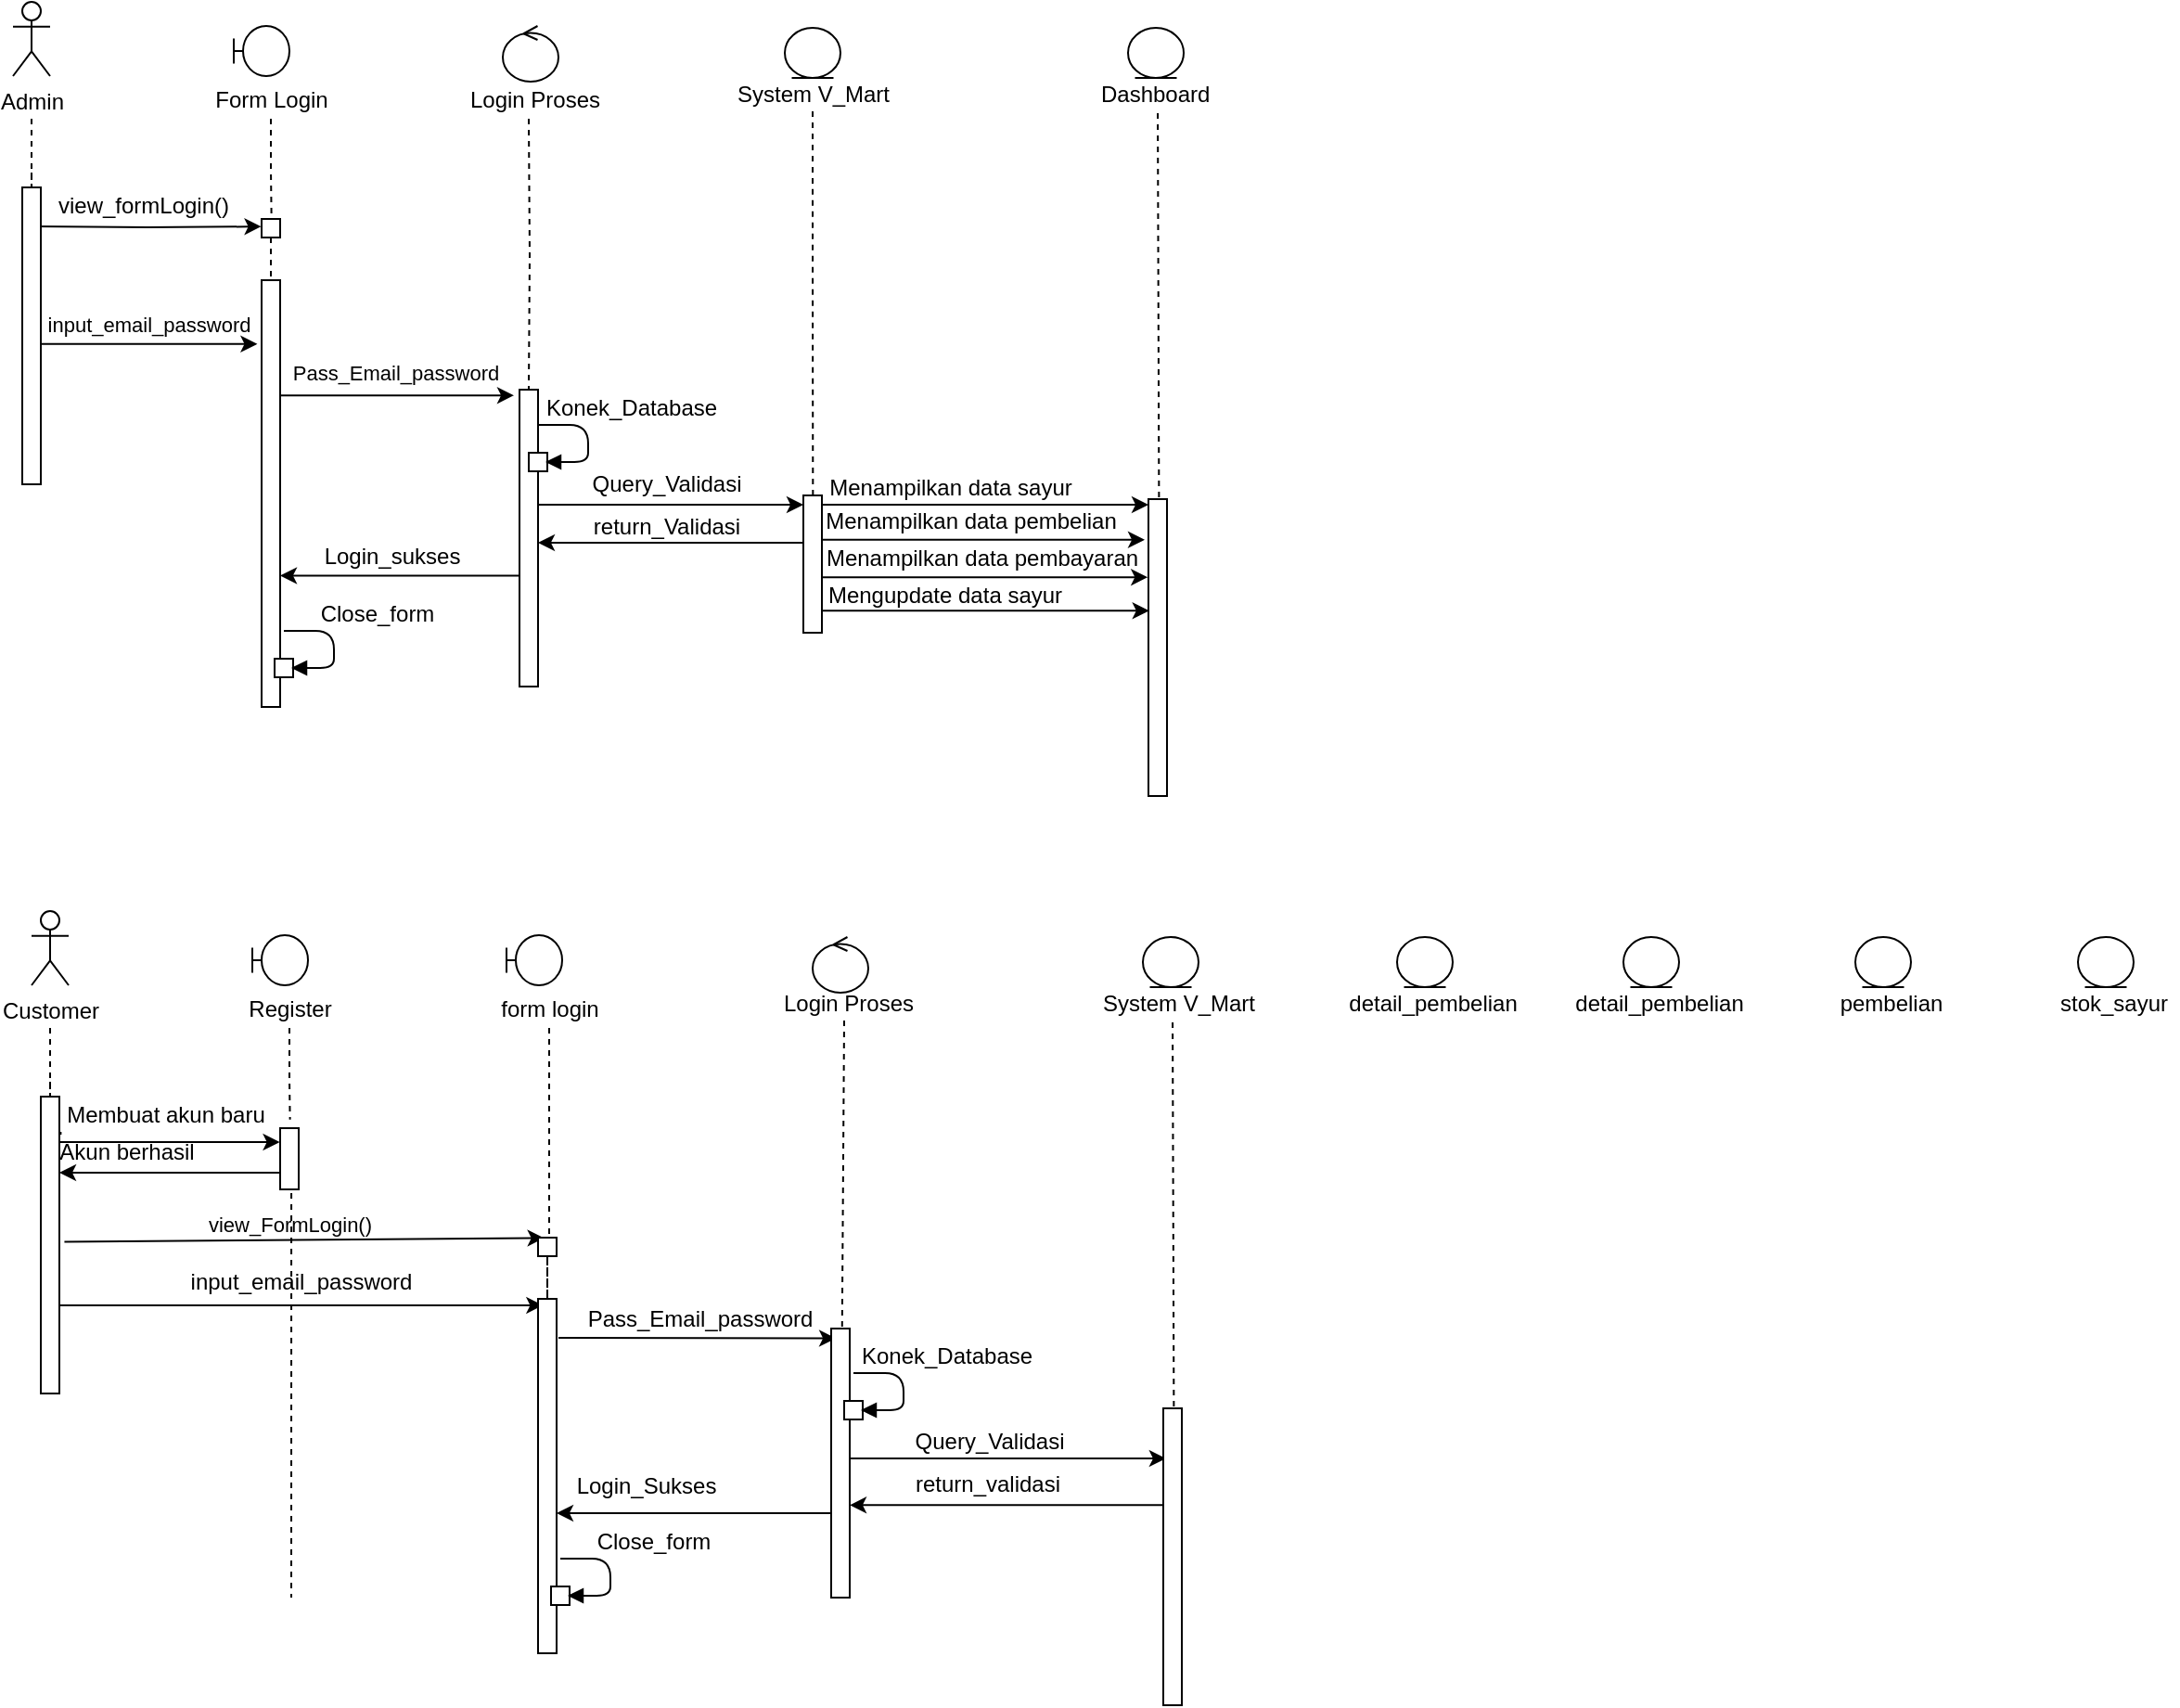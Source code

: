 <mxfile version="13.9.9" type="device" pages="2"><diagram id="CGWnftZwr0mpWuyW01X-" name="Sequence V_Mart"><mxGraphModel dx="531" dy="425" grid="1" gridSize="10" guides="1" tooltips="1" connect="1" arrows="1" fold="1" page="1" pageScale="1" pageWidth="850" pageHeight="1100" math="0" shadow="0"><root><mxCell id="0"/><mxCell id="1" parent="0"/><mxCell id="qh22ueoMvGLuK9e1rsAs-48" value="" style="group" vertex="1" connectable="0" parent="1"><mxGeometry x="50" y="100" width="657" height="428" as="geometry"/></mxCell><mxCell id="WhISlXGa3xfB0LVLWn78-53" style="edgeStyle=orthogonalEdgeStyle;rounded=0;orthogonalLoop=1;jettySize=auto;html=1;dashed=1;endArrow=none;endFill=0;" edge="1" parent="qh22ueoMvGLuK9e1rsAs-48"><mxGeometry relative="1" as="geometry"><mxPoint x="10" y="90" as="targetPoint"/><mxPoint x="10" y="63" as="sourcePoint"/><Array as="points"><mxPoint x="10" y="100"/><mxPoint x="10" y="100"/></Array></mxGeometry></mxCell><mxCell id="WhISlXGa3xfB0LVLWn78-6" value="Admin" style="shape=umlActor;verticalLabelPosition=bottom;verticalAlign=top;html=1;outlineConnect=0;" vertex="1" parent="qh22ueoMvGLuK9e1rsAs-48"><mxGeometry width="20" height="40" as="geometry"/></mxCell><mxCell id="WhISlXGa3xfB0LVLWn78-46" value="" style="ellipse;shape=umlControl;whiteSpace=wrap;html=1;" vertex="1" parent="qh22ueoMvGLuK9e1rsAs-48"><mxGeometry x="264" y="13" width="30" height="30" as="geometry"/></mxCell><mxCell id="WhISlXGa3xfB0LVLWn78-47" value="" style="shape=umlBoundary;whiteSpace=wrap;html=1;" vertex="1" parent="qh22ueoMvGLuK9e1rsAs-48"><mxGeometry x="119" y="13" width="30" height="27" as="geometry"/></mxCell><mxCell id="WhISlXGa3xfB0LVLWn78-49" value="" style="ellipse;shape=umlEntity;whiteSpace=wrap;html=1;" vertex="1" parent="qh22ueoMvGLuK9e1rsAs-48"><mxGeometry x="416" y="14" width="30" height="27" as="geometry"/></mxCell><mxCell id="WhISlXGa3xfB0LVLWn78-50" value="Form Login" style="text;html=1;align=center;verticalAlign=middle;resizable=0;points=[];autosize=1;" vertex="1" parent="qh22ueoMvGLuK9e1rsAs-48"><mxGeometry x="99" y="43" width="80" height="20" as="geometry"/></mxCell><mxCell id="WhISlXGa3xfB0LVLWn78-54" style="edgeStyle=orthogonalEdgeStyle;rounded=0;orthogonalLoop=1;jettySize=auto;html=1;entryX=-0.021;entryY=0.41;entryDx=0;entryDy=0;entryPerimeter=0;" edge="1" parent="qh22ueoMvGLuK9e1rsAs-48" target="h0eB_s3j91edG_HKCsnY-1"><mxGeometry relative="1" as="geometry"><mxPoint x="130" y="121" as="targetPoint"/><mxPoint x="10" y="121" as="sourcePoint"/><Array as="points"/></mxGeometry></mxCell><mxCell id="bPeWuESmIELpVE6MdYBM-2" style="edgeStyle=orthogonalEdgeStyle;rounded=0;orthogonalLoop=1;jettySize=auto;html=1;dashed=1;endArrow=none;endFill=0;" edge="1" parent="qh22ueoMvGLuK9e1rsAs-48" target="h0eB_s3j91edG_HKCsnY-10"><mxGeometry relative="1" as="geometry"><mxPoint x="278" y="140" as="targetPoint"/><mxPoint x="278" y="63" as="sourcePoint"/></mxGeometry></mxCell><mxCell id="bPeWuESmIELpVE6MdYBM-1" value="Login Proses" style="text;html=1;align=center;verticalAlign=middle;resizable=0;points=[];autosize=1;" vertex="1" parent="qh22ueoMvGLuK9e1rsAs-48"><mxGeometry x="236" y="43" width="90" height="20" as="geometry"/></mxCell><mxCell id="bPeWuESmIELpVE6MdYBM-3" value="view_formLogin()" style="text;html=1;align=center;verticalAlign=middle;resizable=0;points=[];autosize=1;" vertex="1" parent="qh22ueoMvGLuK9e1rsAs-48"><mxGeometry x="15" y="100" width="110" height="20" as="geometry"/></mxCell><mxCell id="h0eB_s3j91edG_HKCsnY-8" style="rounded=0;orthogonalLoop=1;jettySize=auto;html=1;entryX=-0.228;entryY=0.229;entryDx=0;entryDy=0;entryPerimeter=0;endArrow=classic;endFill=1;" edge="1" parent="qh22ueoMvGLuK9e1rsAs-48"><mxGeometry relative="1" as="geometry"><mxPoint x="15" y="184.38" as="sourcePoint"/><mxPoint x="131.72" y="184.38" as="targetPoint"/></mxGeometry></mxCell><mxCell id="DXYAmOl_2kQeYU2AenC4-1" value="" style="points=[];perimeter=orthogonalPerimeter;rounded=0;shadow=0;strokeWidth=1;" vertex="1" parent="qh22ueoMvGLuK9e1rsAs-48"><mxGeometry x="5" y="100" width="10" height="160" as="geometry"/></mxCell><mxCell id="h0eB_s3j91edG_HKCsnY-3" style="edgeStyle=orthogonalEdgeStyle;rounded=0;orthogonalLoop=1;jettySize=auto;html=1;dashed=1;endArrow=none;endFill=0;" edge="1" parent="qh22ueoMvGLuK9e1rsAs-48" source="h0eB_s3j91edG_HKCsnY-1"><mxGeometry relative="1" as="geometry"><mxPoint x="139" y="150" as="targetPoint"/></mxGeometry></mxCell><mxCell id="h0eB_s3j91edG_HKCsnY-1" value="" style="points=[];perimeter=orthogonalPerimeter;rounded=0;shadow=0;strokeWidth=1;" vertex="1" parent="qh22ueoMvGLuK9e1rsAs-48"><mxGeometry x="134" y="117" width="10" height="10" as="geometry"/></mxCell><mxCell id="WhISlXGa3xfB0LVLWn78-52" style="edgeStyle=orthogonalEdgeStyle;rounded=0;orthogonalLoop=1;jettySize=auto;html=1;dashed=1;endArrow=none;endFill=0;entryX=0.531;entryY=-0.141;entryDx=0;entryDy=0;entryPerimeter=0;" edge="1" parent="qh22ueoMvGLuK9e1rsAs-48" source="WhISlXGa3xfB0LVLWn78-50" target="h0eB_s3j91edG_HKCsnY-1"><mxGeometry relative="1" as="geometry"><mxPoint x="139" y="110" as="targetPoint"/></mxGeometry></mxCell><mxCell id="h0eB_s3j91edG_HKCsnY-12" style="edgeStyle=none;rounded=0;orthogonalLoop=1;jettySize=auto;html=1;entryX=-0.3;entryY=0.313;entryDx=0;entryDy=0;entryPerimeter=0;endArrow=classic;endFill=1;" edge="1" parent="qh22ueoMvGLuK9e1rsAs-48"><mxGeometry relative="1" as="geometry"><mxPoint x="144" y="212.08" as="sourcePoint"/><mxPoint x="270" y="212.08" as="targetPoint"/></mxGeometry></mxCell><mxCell id="bUfNVcxKI5249HoMhJCF-3" style="edgeStyle=none;rounded=0;orthogonalLoop=1;jettySize=auto;html=1;entryX=0.145;entryY=0.67;entryDx=0;entryDy=0;entryPerimeter=0;startArrow=classic;startFill=1;endArrow=none;endFill=0;" edge="1" parent="qh22ueoMvGLuK9e1rsAs-48"><mxGeometry relative="1" as="geometry"><mxPoint x="144" y="309.2" as="sourcePoint"/><mxPoint x="274.45" y="309.2" as="targetPoint"/></mxGeometry></mxCell><mxCell id="h0eB_s3j91edG_HKCsnY-4" value="" style="points=[];perimeter=orthogonalPerimeter;rounded=0;shadow=0;strokeWidth=1;" vertex="1" parent="qh22ueoMvGLuK9e1rsAs-48"><mxGeometry x="134" y="150" width="10" height="230" as="geometry"/></mxCell><mxCell id="h0eB_s3j91edG_HKCsnY-7" value="&lt;font style=&quot;font-size: 11px&quot;&gt;input_email_password&lt;/font&gt;" style="text;html=1;align=center;verticalAlign=middle;resizable=0;points=[];autosize=1;" vertex="1" parent="qh22ueoMvGLuK9e1rsAs-48"><mxGeometry x="13" y="164" width="120" height="20" as="geometry"/></mxCell><mxCell id="ayMMV4J-0XYHY3N5VFwz-2" style="rounded=0;orthogonalLoop=1;jettySize=auto;html=1;endArrow=classic;endFill=1;" edge="1" parent="qh22ueoMvGLuK9e1rsAs-48" target="ayMMV4J-0XYHY3N5VFwz-1"><mxGeometry relative="1" as="geometry"><mxPoint x="420" y="271" as="targetPoint"/><mxPoint x="283" y="271.0" as="sourcePoint"/></mxGeometry></mxCell><mxCell id="ayMMV4J-0XYHY3N5VFwz-4" style="edgeStyle=none;rounded=0;orthogonalLoop=1;jettySize=auto;html=1;entryX=0.172;entryY=0.782;entryDx=0;entryDy=0;entryPerimeter=0;endArrow=none;endFill=0;startArrow=classic;startFill=1;" edge="1" parent="qh22ueoMvGLuK9e1rsAs-48"><mxGeometry relative="1" as="geometry"><mxPoint x="283" y="291.46" as="sourcePoint"/><mxPoint x="427.72" y="291.46" as="targetPoint"/></mxGeometry></mxCell><mxCell id="h0eB_s3j91edG_HKCsnY-10" value="" style="points=[];perimeter=orthogonalPerimeter;rounded=0;shadow=0;strokeWidth=1;" vertex="1" parent="qh22ueoMvGLuK9e1rsAs-48"><mxGeometry x="273" y="209" width="10" height="160" as="geometry"/></mxCell><mxCell id="h0eB_s3j91edG_HKCsnY-11" value="&lt;font style=&quot;font-size: 11px&quot;&gt;Pass_Email_password&lt;/font&gt;" style="text;html=1;align=center;verticalAlign=middle;resizable=0;points=[];autosize=1;" vertex="1" parent="qh22ueoMvGLuK9e1rsAs-48"><mxGeometry x="141" y="190" width="130" height="20" as="geometry"/></mxCell><mxCell id="h0eB_s3j91edG_HKCsnY-13" value="System V_Mart" style="text;html=1;align=center;verticalAlign=middle;resizable=0;points=[];autosize=1;" vertex="1" parent="qh22ueoMvGLuK9e1rsAs-48"><mxGeometry x="381" y="40" width="100" height="20" as="geometry"/></mxCell><mxCell id="h0eB_s3j91edG_HKCsnY-15" value="" style="points=[];perimeter=orthogonalPerimeter;rounded=0;shadow=0;strokeWidth=1;" vertex="1" parent="qh22ueoMvGLuK9e1rsAs-48"><mxGeometry x="278" y="243" width="10" height="10" as="geometry"/></mxCell><mxCell id="aSw_JdFlfFo5wZ3Wk9Kb-1" value="" style="verticalAlign=bottom;endArrow=block;shadow=0;strokeWidth=1;exitX=0.914;exitY=0.614;exitDx=0;exitDy=0;exitPerimeter=0;edgeStyle=orthogonalEdgeStyle;" edge="1" parent="qh22ueoMvGLuK9e1rsAs-48"><mxGeometry relative="1" as="geometry"><mxPoint x="283" y="228" as="sourcePoint"/><mxPoint x="287" y="248" as="targetPoint"/><Array as="points"><mxPoint x="310" y="228"/><mxPoint x="310" y="248"/></Array></mxGeometry></mxCell><mxCell id="aSw_JdFlfFo5wZ3Wk9Kb-2" value="Konek_Database" style="text;html=1;align=center;verticalAlign=middle;resizable=0;points=[];autosize=1;" vertex="1" parent="qh22ueoMvGLuK9e1rsAs-48"><mxGeometry x="278" y="209" width="110" height="20" as="geometry"/></mxCell><mxCell id="E_3TCcF-a8gtv3U9ck97-2" style="edgeStyle=none;rounded=0;orthogonalLoop=1;jettySize=auto;html=1;startArrow=none;startFill=0;endArrow=classic;endFill=1;" edge="1" parent="qh22ueoMvGLuK9e1rsAs-48" target="OtsllbrGtW79rPSrhdlE-1"><mxGeometry relative="1" as="geometry"><mxPoint x="436" y="271" as="sourcePoint"/><mxPoint x="582" y="271" as="targetPoint"/></mxGeometry></mxCell><mxCell id="4MsHOuuYrvp-06L2WSnk-1" style="edgeStyle=none;rounded=0;orthogonalLoop=1;jettySize=auto;html=1;entryX=0.038;entryY=0.401;entryDx=0;entryDy=0;entryPerimeter=0;startArrow=none;startFill=0;endArrow=classic;endFill=1;" edge="1" parent="qh22ueoMvGLuK9e1rsAs-48"><mxGeometry relative="1" as="geometry"><mxPoint x="436" y="328.16" as="sourcePoint"/><mxPoint x="612.38" y="328.16" as="targetPoint"/></mxGeometry></mxCell><mxCell id="ayMMV4J-0XYHY3N5VFwz-1" value="" style="points=[];perimeter=orthogonalPerimeter;rounded=0;shadow=0;strokeWidth=1;" vertex="1" parent="qh22ueoMvGLuK9e1rsAs-48"><mxGeometry x="426" y="266" width="10" height="74" as="geometry"/></mxCell><mxCell id="aSw_JdFlfFo5wZ3Wk9Kb-3" style="edgeStyle=orthogonalEdgeStyle;curved=1;rounded=0;orthogonalLoop=1;jettySize=auto;html=1;endArrow=none;endFill=0;exitX=0.5;exitY=0.952;exitDx=0;exitDy=0;exitPerimeter=0;dashed=1;entryX=0.517;entryY=0.022;entryDx=0;entryDy=0;entryPerimeter=0;" edge="1" parent="qh22ueoMvGLuK9e1rsAs-48" source="h0eB_s3j91edG_HKCsnY-13" target="ayMMV4J-0XYHY3N5VFwz-1"><mxGeometry relative="1" as="geometry"><mxPoint x="431" y="320.0" as="targetPoint"/><mxPoint x="431" y="70" as="sourcePoint"/></mxGeometry></mxCell><mxCell id="ayMMV4J-0XYHY3N5VFwz-3" value="Query_Validasi" style="text;html=1;align=center;verticalAlign=middle;resizable=0;points=[];autosize=1;" vertex="1" parent="qh22ueoMvGLuK9e1rsAs-48"><mxGeometry x="302" y="250" width="100" height="20" as="geometry"/></mxCell><mxCell id="ayMMV4J-0XYHY3N5VFwz-7" value="return_Validasi" style="text;html=1;align=center;verticalAlign=middle;resizable=0;points=[];autosize=1;" vertex="1" parent="qh22ueoMvGLuK9e1rsAs-48"><mxGeometry x="307" y="273" width="90" height="20" as="geometry"/></mxCell><mxCell id="bUfNVcxKI5249HoMhJCF-1" value="" style="ellipse;shape=umlEntity;whiteSpace=wrap;html=1;" vertex="1" parent="qh22ueoMvGLuK9e1rsAs-48"><mxGeometry x="601" y="14" width="30" height="27" as="geometry"/></mxCell><mxCell id="bUfNVcxKI5249HoMhJCF-2" value="Dashboard&amp;nbsp;" style="text;html=1;align=center;verticalAlign=middle;resizable=0;points=[];autosize=1;" vertex="1" parent="qh22ueoMvGLuK9e1rsAs-48"><mxGeometry x="577" y="40" width="80" height="20" as="geometry"/></mxCell><mxCell id="bUfNVcxKI5249HoMhJCF-4" value="Login_sukses" style="text;html=1;align=center;verticalAlign=middle;resizable=0;points=[];autosize=1;" vertex="1" parent="qh22ueoMvGLuK9e1rsAs-48"><mxGeometry x="159" y="289" width="90" height="20" as="geometry"/></mxCell><mxCell id="bUfNVcxKI5249HoMhJCF-5" value="" style="points=[];perimeter=orthogonalPerimeter;rounded=0;shadow=0;strokeWidth=1;" vertex="1" parent="qh22ueoMvGLuK9e1rsAs-48"><mxGeometry x="141" y="354" width="10" height="10" as="geometry"/></mxCell><mxCell id="bUfNVcxKI5249HoMhJCF-6" value="" style="verticalAlign=bottom;endArrow=block;shadow=0;strokeWidth=1;exitX=0.914;exitY=0.614;exitDx=0;exitDy=0;exitPerimeter=0;edgeStyle=orthogonalEdgeStyle;" edge="1" parent="qh22ueoMvGLuK9e1rsAs-48"><mxGeometry relative="1" as="geometry"><mxPoint x="146.0" y="339" as="sourcePoint"/><mxPoint x="150" y="359" as="targetPoint"/><Array as="points"><mxPoint x="173" y="339"/><mxPoint x="173" y="359"/></Array></mxGeometry></mxCell><mxCell id="bUfNVcxKI5249HoMhJCF-7" value="Close_form" style="text;html=1;align=center;verticalAlign=middle;resizable=0;points=[];autosize=1;" vertex="1" parent="qh22ueoMvGLuK9e1rsAs-48"><mxGeometry x="156" y="320" width="80" height="20" as="geometry"/></mxCell><mxCell id="OtsllbrGtW79rPSrhdlE-1" value="" style="points=[];perimeter=orthogonalPerimeter;rounded=0;shadow=0;strokeWidth=1;" vertex="1" parent="qh22ueoMvGLuK9e1rsAs-48"><mxGeometry x="612" y="268" width="10" height="160" as="geometry"/></mxCell><mxCell id="E_3TCcF-a8gtv3U9ck97-4" style="edgeStyle=none;rounded=0;orthogonalLoop=1;jettySize=auto;html=1;entryX=-0.2;entryY=0.137;entryDx=0;entryDy=0;entryPerimeter=0;startArrow=none;startFill=0;endArrow=classic;endFill=1;" edge="1" parent="qh22ueoMvGLuK9e1rsAs-48" source="ayMMV4J-0XYHY3N5VFwz-1" target="OtsllbrGtW79rPSrhdlE-1"><mxGeometry relative="1" as="geometry"/></mxCell><mxCell id="E_3TCcF-a8gtv3U9ck97-7" style="edgeStyle=none;rounded=0;orthogonalLoop=1;jettySize=auto;html=1;entryX=-0.038;entryY=0.263;entryDx=0;entryDy=0;entryPerimeter=0;startArrow=none;startFill=0;endArrow=classic;endFill=1;" edge="1" parent="qh22ueoMvGLuK9e1rsAs-48" source="ayMMV4J-0XYHY3N5VFwz-1" target="OtsllbrGtW79rPSrhdlE-1"><mxGeometry relative="1" as="geometry"/></mxCell><mxCell id="bUfNVcxKI5249HoMhJCF-8" style="edgeStyle=none;rounded=0;orthogonalLoop=1;jettySize=auto;html=1;startArrow=none;startFill=0;endArrow=none;endFill=0;dashed=1;entryX=0.569;entryY=-0.002;entryDx=0;entryDy=0;entryPerimeter=0;" edge="1" parent="qh22ueoMvGLuK9e1rsAs-48" source="bUfNVcxKI5249HoMhJCF-2" target="OtsllbrGtW79rPSrhdlE-1"><mxGeometry relative="1" as="geometry"><mxPoint x="617" y="310.0" as="targetPoint"/></mxGeometry></mxCell><mxCell id="E_3TCcF-a8gtv3U9ck97-5" value="Menampilkan data pembelian" style="text;html=1;align=center;verticalAlign=middle;resizable=0;points=[];autosize=1;" vertex="1" parent="qh22ueoMvGLuK9e1rsAs-48"><mxGeometry x="431" y="270" width="170" height="20" as="geometry"/></mxCell><mxCell id="E_3TCcF-a8gtv3U9ck97-6" value="Menampilkan data sayur" style="text;html=1;align=center;verticalAlign=middle;resizable=0;points=[];autosize=1;" vertex="1" parent="qh22ueoMvGLuK9e1rsAs-48"><mxGeometry x="430" y="252" width="150" height="20" as="geometry"/></mxCell><mxCell id="E_3TCcF-a8gtv3U9ck97-8" value="Menampilkan data pembayaran" style="text;html=1;align=center;verticalAlign=middle;resizable=0;points=[];autosize=1;" vertex="1" parent="qh22ueoMvGLuK9e1rsAs-48"><mxGeometry x="432" y="290" width="180" height="20" as="geometry"/></mxCell><mxCell id="4MsHOuuYrvp-06L2WSnk-2" value="Mengupdate data sayur" style="text;html=1;align=center;verticalAlign=middle;resizable=0;points=[];autosize=1;" vertex="1" parent="qh22ueoMvGLuK9e1rsAs-48"><mxGeometry x="432" y="310" width="140" height="20" as="geometry"/></mxCell><mxCell id="qh22ueoMvGLuK9e1rsAs-49" value="" style="group" vertex="1" connectable="0" parent="1"><mxGeometry x="60" y="590" width="676" height="428" as="geometry"/></mxCell><mxCell id="qh22ueoMvGLuK9e1rsAs-84" value="System V_Mart" style="text;html=1;align=center;verticalAlign=middle;resizable=0;points=[];autosize=1;" vertex="1" parent="qh22ueoMvGLuK9e1rsAs-49"><mxGeometry x="568" y="40" width="100" height="20" as="geometry"/></mxCell><mxCell id="qh22ueoMvGLuK9e1rsAs-99" value="" style="group" vertex="1" connectable="0" parent="qh22ueoMvGLuK9e1rsAs-49"><mxGeometry width="631" height="428" as="geometry"/></mxCell><mxCell id="qh22ueoMvGLuK9e1rsAs-50" style="edgeStyle=orthogonalEdgeStyle;rounded=0;orthogonalLoop=1;jettySize=auto;html=1;dashed=1;endArrow=none;endFill=0;" edge="1" parent="qh22ueoMvGLuK9e1rsAs-99"><mxGeometry relative="1" as="geometry"><mxPoint x="10" y="90" as="targetPoint"/><mxPoint x="10" y="63" as="sourcePoint"/><Array as="points"><mxPoint x="10" y="100"/><mxPoint x="10" y="100"/></Array></mxGeometry></mxCell><mxCell id="qh22ueoMvGLuK9e1rsAs-51" value="Customer" style="shape=umlActor;verticalLabelPosition=bottom;verticalAlign=top;html=1;outlineConnect=0;" vertex="1" parent="qh22ueoMvGLuK9e1rsAs-99"><mxGeometry width="20" height="40" as="geometry"/></mxCell><mxCell id="qh22ueoMvGLuK9e1rsAs-53" value="&lt;span style=&quot;color: rgba(0 , 0 , 0 , 0) ; font-family: monospace ; font-size: 0px&quot;&gt;%3CmxGraphModel%3E%3Croot%3E%3CmxCell%20id%3D%220%22%2F%3E%3CmxCell%20id%3D%221%22%20parent%3D%220%22%2F%3E%3CmxCell%20id%3D%222%22%20style%3D%22edgeStyle%3DorthogonalEdgeStyle%3Brounded%3D0%3BorthogonalLoop%3D1%3BjettySize%3Dauto%3Bhtml%3D1%3BentryX%3D-0.021%3BentryY%3D0.41%3BentryDx%3D0%3BentryDy%3D0%3BentryPerimeter%3D0%3B%22%20edge%3D%221%22%20parent%3D%221%22%3E%3CmxGeometry%20relative%3D%221%22%20as%3D%22geometry%22%3E%3CmxPoint%20x%3D%22188.79%22%20y%3D%22716.43%22%20as%3D%22targetPoint%22%2F%3E%3CmxPoint%20x%3D%2265%22%20y%3D%22711%22%20as%3D%22sourcePoint%22%2F%3E%3CArray%20as%3D%22points%22%3E%3CmxPoint%20x%3D%2265%22%20y%3D%22716%22%2F%3E%3CmxPoint%20x%3D%22127%22%20y%3D%22716%22%2F%3E%3C%2FArray%3E%3C%2FmxGeometry%3E%3C%2FmxCell%3E%3C%2Froot%3E%3C%2FmxGraphModel%3E&lt;/span&gt;" style="shape=umlBoundary;whiteSpace=wrap;html=1;" vertex="1" parent="qh22ueoMvGLuK9e1rsAs-99"><mxGeometry x="119" y="13" width="30" height="27" as="geometry"/></mxCell><mxCell id="qh22ueoMvGLuK9e1rsAs-55" value="Register" style="text;html=1;align=center;verticalAlign=middle;resizable=0;points=[];autosize=1;" vertex="1" parent="qh22ueoMvGLuK9e1rsAs-99"><mxGeometry x="109" y="43" width="60" height="20" as="geometry"/></mxCell><mxCell id="qh22ueoMvGLuK9e1rsAs-56" style="edgeStyle=orthogonalEdgeStyle;rounded=0;orthogonalLoop=1;jettySize=auto;html=1;entryX=-0.021;entryY=0.41;entryDx=0;entryDy=0;entryPerimeter=0;exitX=1.069;exitY=0.156;exitDx=0;exitDy=0;exitPerimeter=0;" edge="1" parent="qh22ueoMvGLuK9e1rsAs-99"><mxGeometry relative="1" as="geometry"><mxPoint x="133.79" y="124.53" as="targetPoint"/><mxPoint x="15.69" y="118.96" as="sourcePoint"/><Array as="points"><mxPoint x="16" y="120"/><mxPoint x="10" y="120"/></Array></mxGeometry></mxCell><mxCell id="qh22ueoMvGLuK9e1rsAs-57" style="edgeStyle=orthogonalEdgeStyle;rounded=0;orthogonalLoop=1;jettySize=auto;html=1;dashed=1;endArrow=none;endFill=0;" edge="1" parent="qh22ueoMvGLuK9e1rsAs-99" target="qh22ueoMvGLuK9e1rsAs-71" source="qh22ueoMvGLuK9e1rsAs-104"><mxGeometry relative="1" as="geometry"><mxPoint x="278" y="140" as="targetPoint"/><mxPoint x="278" y="63" as="sourcePoint"/></mxGeometry></mxCell><mxCell id="qh22ueoMvGLuK9e1rsAs-108" style="edgeStyle=none;rounded=0;orthogonalLoop=1;jettySize=auto;html=1;entryX=0.6;entryY=0.6;entryDx=0;entryDy=0;entryPerimeter=0;startArrow=none;startFill=0;endArrow=none;endFill=0;dashed=1;" edge="1" parent="qh22ueoMvGLuK9e1rsAs-99" source="qh22ueoMvGLuK9e1rsAs-58" target="qh22ueoMvGLuK9e1rsAs-104"><mxGeometry relative="1" as="geometry"/></mxCell><mxCell id="qh22ueoMvGLuK9e1rsAs-58" value="form login" style="text;html=1;align=center;verticalAlign=middle;resizable=0;points=[];autosize=1;" vertex="1" parent="qh22ueoMvGLuK9e1rsAs-99"><mxGeometry x="244" y="43" width="70" height="20" as="geometry"/></mxCell><mxCell id="qh22ueoMvGLuK9e1rsAs-59" value="Membuat akun baru" style="text;html=1;align=center;verticalAlign=middle;resizable=0;points=[];autosize=1;" vertex="1" parent="qh22ueoMvGLuK9e1rsAs-99"><mxGeometry x="12" y="100" width="120" height="20" as="geometry"/></mxCell><mxCell id="qh22ueoMvGLuK9e1rsAs-60" style="rounded=0;orthogonalLoop=1;jettySize=auto;html=1;entryX=0.334;entryY=0.021;entryDx=0;entryDy=0;entryPerimeter=0;endArrow=classic;endFill=1;exitX=1.272;exitY=0.414;exitDx=0;exitDy=0;exitPerimeter=0;" edge="1" parent="qh22ueoMvGLuK9e1rsAs-99" target="qh22ueoMvGLuK9e1rsAs-104"><mxGeometry relative="1" as="geometry"><mxPoint x="17.72" y="178.24" as="sourcePoint"/><mxPoint x="131.72" y="196.38" as="targetPoint"/></mxGeometry></mxCell><mxCell id="qh22ueoMvGLuK9e1rsAs-100" style="edgeStyle=none;rounded=0;orthogonalLoop=1;jettySize=auto;html=1;entryX=0.1;entryY=1;entryDx=0;entryDy=0;entryPerimeter=0;startArrow=classic;startFill=1;endArrow=none;endFill=0;" edge="1" parent="qh22ueoMvGLuK9e1rsAs-99"><mxGeometry relative="1" as="geometry"><mxPoint x="15" y="141" as="sourcePoint"/><mxPoint x="135" y="141" as="targetPoint"/></mxGeometry></mxCell><mxCell id="qh22ueoMvGLuK9e1rsAs-119" style="edgeStyle=none;rounded=0;orthogonalLoop=1;jettySize=auto;html=1;entryX=-0.021;entryY=0.174;entryDx=0;entryDy=0;entryPerimeter=0;startArrow=none;startFill=0;endArrow=classic;endFill=1;" edge="1" parent="qh22ueoMvGLuK9e1rsAs-99" source="qh22ueoMvGLuK9e1rsAs-61"><mxGeometry relative="1" as="geometry"><mxPoint x="275.69" y="212.48" as="targetPoint"/></mxGeometry></mxCell><mxCell id="qh22ueoMvGLuK9e1rsAs-61" value="" style="points=[];perimeter=orthogonalPerimeter;rounded=0;shadow=0;strokeWidth=1;" vertex="1" parent="qh22ueoMvGLuK9e1rsAs-99"><mxGeometry x="5" y="100" width="10" height="160" as="geometry"/></mxCell><mxCell id="qh22ueoMvGLuK9e1rsAs-62" style="rounded=0;orthogonalLoop=1;jettySize=auto;html=1;dashed=1;endArrow=none;endFill=0;" edge="1" parent="qh22ueoMvGLuK9e1rsAs-99"><mxGeometry relative="1" as="geometry"><mxPoint x="140" y="370" as="targetPoint"/><mxPoint x="140.034" y="140" as="sourcePoint"/></mxGeometry></mxCell><mxCell id="qh22ueoMvGLuK9e1rsAs-63" value="" style="points=[];perimeter=orthogonalPerimeter;rounded=0;shadow=0;strokeWidth=1;" vertex="1" parent="qh22ueoMvGLuK9e1rsAs-99"><mxGeometry x="134" y="117" width="10" height="33" as="geometry"/></mxCell><mxCell id="qh22ueoMvGLuK9e1rsAs-64" style="edgeStyle=orthogonalEdgeStyle;rounded=0;orthogonalLoop=1;jettySize=auto;html=1;dashed=1;endArrow=none;endFill=0;entryX=0.531;entryY=-0.141;entryDx=0;entryDy=0;entryPerimeter=0;" edge="1" parent="qh22ueoMvGLuK9e1rsAs-99" source="qh22ueoMvGLuK9e1rsAs-55" target="qh22ueoMvGLuK9e1rsAs-63"><mxGeometry relative="1" as="geometry"><mxPoint x="139" y="110" as="targetPoint"/></mxGeometry></mxCell><mxCell id="qh22ueoMvGLuK9e1rsAs-68" value="&lt;font style=&quot;font-size: 11px&quot;&gt;view_FormLogin()&lt;/font&gt;" style="text;html=1;align=center;verticalAlign=middle;resizable=0;points=[];autosize=1;" vertex="1" parent="qh22ueoMvGLuK9e1rsAs-99"><mxGeometry x="89" y="159" width="100" height="20" as="geometry"/></mxCell><mxCell id="qh22ueoMvGLuK9e1rsAs-69" style="rounded=0;orthogonalLoop=1;jettySize=auto;html=1;endArrow=classic;endFill=1;entryX=0.255;entryY=0.004;entryDx=0;entryDy=0;entryPerimeter=0;" edge="1" parent="qh22ueoMvGLuK9e1rsAs-99"><mxGeometry relative="1" as="geometry"><mxPoint x="433.55" y="230.296" as="targetPoint"/><mxPoint x="284" y="230" as="sourcePoint"/></mxGeometry></mxCell><mxCell id="qh22ueoMvGLuK9e1rsAs-70" style="edgeStyle=none;rounded=0;orthogonalLoop=1;jettySize=auto;html=1;endArrow=none;endFill=0;startArrow=classic;startFill=1;" edge="1" parent="qh22ueoMvGLuK9e1rsAs-99"><mxGeometry relative="1" as="geometry"><mxPoint x="283" y="324.46" as="sourcePoint"/><mxPoint x="431" y="324.46" as="targetPoint"/></mxGeometry></mxCell><mxCell id="qh22ueoMvGLuK9e1rsAs-71" value="" style="points=[];perimeter=orthogonalPerimeter;rounded=0;shadow=0;strokeWidth=1;" vertex="1" parent="qh22ueoMvGLuK9e1rsAs-99"><mxGeometry x="273" y="209" width="10" height="191" as="geometry"/></mxCell><mxCell id="qh22ueoMvGLuK9e1rsAs-134" style="edgeStyle=none;rounded=0;orthogonalLoop=1;jettySize=auto;html=1;entryX=0.143;entryY=0.169;entryDx=0;entryDy=0;entryPerimeter=0;startArrow=none;startFill=0;endArrow=classic;endFill=1;" edge="1" parent="qh22ueoMvGLuK9e1rsAs-99" source="qh22ueoMvGLuK9e1rsAs-79" target="qh22ueoMvGLuK9e1rsAs-89"><mxGeometry relative="1" as="geometry"/></mxCell><mxCell id="qh22ueoMvGLuK9e1rsAs-136" style="edgeStyle=none;rounded=0;orthogonalLoop=1;jettySize=auto;html=1;entryX=0.143;entryY=0.326;entryDx=0;entryDy=0;entryPerimeter=0;startArrow=classic;startFill=1;endArrow=none;endFill=0;" edge="1" parent="qh22ueoMvGLuK9e1rsAs-99" source="qh22ueoMvGLuK9e1rsAs-79" target="qh22ueoMvGLuK9e1rsAs-89"><mxGeometry relative="1" as="geometry"/></mxCell><mxCell id="qh22ueoMvGLuK9e1rsAs-79" value="" style="points=[];perimeter=orthogonalPerimeter;rounded=0;shadow=0;strokeWidth=1;" vertex="1" parent="qh22ueoMvGLuK9e1rsAs-99"><mxGeometry x="431" y="225" width="10" height="145" as="geometry"/></mxCell><mxCell id="qh22ueoMvGLuK9e1rsAs-80" style="rounded=0;orthogonalLoop=1;jettySize=auto;html=1;endArrow=none;endFill=0;exitX=0.5;exitY=0.952;exitDx=0;exitDy=0;exitPerimeter=0;dashed=1;entryX=0.993;entryY=0.779;entryDx=0;entryDy=0;entryPerimeter=0;" edge="1" parent="qh22ueoMvGLuK9e1rsAs-99"><mxGeometry relative="1" as="geometry"><mxPoint x="436.88" y="225.58" as="targetPoint"/><mxPoint x="438" y="59.04" as="sourcePoint"/></mxGeometry></mxCell><mxCell id="qh22ueoMvGLuK9e1rsAs-81" value="Pass_Email_password" style="text;html=1;align=center;verticalAlign=middle;resizable=0;points=[];autosize=1;" vertex="1" parent="qh22ueoMvGLuK9e1rsAs-99"><mxGeometry x="290" y="210" width="140" height="20" as="geometry"/></mxCell><mxCell id="qh22ueoMvGLuK9e1rsAs-82" value="Login_Sukses" style="text;html=1;align=center;verticalAlign=middle;resizable=0;points=[];autosize=1;" vertex="1" parent="qh22ueoMvGLuK9e1rsAs-99"><mxGeometry x="286" y="300" width="90" height="20" as="geometry"/></mxCell><mxCell id="qh22ueoMvGLuK9e1rsAs-83" value="" style="ellipse;shape=umlEntity;whiteSpace=wrap;html=1;" vertex="1" parent="qh22ueoMvGLuK9e1rsAs-99"><mxGeometry x="599" y="14" width="30" height="27" as="geometry"/></mxCell><mxCell id="qh22ueoMvGLuK9e1rsAs-89" value="" style="points=[];perimeter=orthogonalPerimeter;rounded=0;shadow=0;strokeWidth=1;" vertex="1" parent="qh22ueoMvGLuK9e1rsAs-99"><mxGeometry x="610" y="268" width="10" height="160" as="geometry"/></mxCell><mxCell id="qh22ueoMvGLuK9e1rsAs-92" style="edgeStyle=none;rounded=0;orthogonalLoop=1;jettySize=auto;html=1;startArrow=none;startFill=0;endArrow=none;endFill=0;dashed=1;entryX=0.569;entryY=-0.002;entryDx=0;entryDy=0;entryPerimeter=0;" edge="1" parent="qh22ueoMvGLuK9e1rsAs-99" target="qh22ueoMvGLuK9e1rsAs-89"><mxGeometry relative="1" as="geometry"><mxPoint x="615" y="310.0" as="targetPoint"/><mxPoint x="615.032" y="60" as="sourcePoint"/></mxGeometry></mxCell><mxCell id="qh22ueoMvGLuK9e1rsAs-103" value="&lt;span style=&quot;color: rgba(0 , 0 , 0 , 0) ; font-family: monospace ; font-size: 0px&quot;&gt;%3CmxGraphModel%3E%3Croot%3E%3CmxCell%20id%3D%220%22%2F%3E%3CmxCell%20id%3D%221%22%20parent%3D%220%22%2F%3E%3CmxCell%20id%3D%222%22%20style%3D%22edgeStyle%3DorthogonalEdgeStyle%3Brounded%3D0%3BorthogonalLoop%3D1%3BjettySize%3Dauto%3Bhtml%3D1%3BentryX%3D-0.021%3BentryY%3D0.41%3BentryDx%3D0%3BentryDy%3D0%3BentryPerimeter%3D0%3B%22%20edge%3D%221%22%20parent%3D%221%22%3E%3CmxGeometry%20relative%3D%221%22%20as%3D%22geometry%22%3E%3CmxPoint%20x%3D%22188.79%22%20y%3D%22716.43%22%20as%3D%22targetPoint%22%2F%3E%3CmxPoint%20x%3D%2265%22%20y%3D%22711%22%20as%3D%22sourcePoint%22%2F%3E%3CArray%20as%3D%22points%22%3E%3CmxPoint%20x%3D%2265%22%20y%3D%22716%22%2F%3E%3CmxPoint%20x%3D%22127%22%20y%3D%22716%22%2F%3E%3C%2FArray%3E%3C%2FmxGeometry%3E%3C%2FmxCell%3E%3C%2Froot%3E%3C%2FmxGraphModel%3E&lt;/span&gt;" style="shape=umlBoundary;whiteSpace=wrap;html=1;" vertex="1" parent="qh22ueoMvGLuK9e1rsAs-99"><mxGeometry x="256" y="13" width="30" height="27" as="geometry"/></mxCell><mxCell id="qh22ueoMvGLuK9e1rsAs-104" value="" style="points=[];perimeter=orthogonalPerimeter;rounded=0;shadow=0;strokeWidth=1;" vertex="1" parent="qh22ueoMvGLuK9e1rsAs-99"><mxGeometry x="273" y="176" width="10" height="10" as="geometry"/></mxCell><mxCell id="qh22ueoMvGLuK9e1rsAs-125" value="" style="points=[];perimeter=orthogonalPerimeter;rounded=0;shadow=0;strokeWidth=1;" vertex="1" parent="qh22ueoMvGLuK9e1rsAs-99"><mxGeometry x="280" y="364" width="10" height="10" as="geometry"/></mxCell><mxCell id="qh22ueoMvGLuK9e1rsAs-126" value="" style="verticalAlign=bottom;endArrow=block;shadow=0;strokeWidth=1;exitX=0.914;exitY=0.614;exitDx=0;exitDy=0;exitPerimeter=0;edgeStyle=orthogonalEdgeStyle;" edge="1" parent="qh22ueoMvGLuK9e1rsAs-99"><mxGeometry relative="1" as="geometry"><mxPoint x="285.0" y="349" as="sourcePoint"/><mxPoint x="289" y="369" as="targetPoint"/><Array as="points"><mxPoint x="312" y="349"/><mxPoint x="312" y="369"/></Array></mxGeometry></mxCell><mxCell id="qh22ueoMvGLuK9e1rsAs-127" value="Close_form" style="text;html=1;align=center;verticalAlign=middle;resizable=0;points=[];autosize=1;" vertex="1" parent="qh22ueoMvGLuK9e1rsAs-99"><mxGeometry x="295" y="330" width="80" height="20" as="geometry"/></mxCell><mxCell id="qh22ueoMvGLuK9e1rsAs-129" value="" style="ellipse;shape=umlControl;whiteSpace=wrap;html=1;" vertex="1" parent="qh22ueoMvGLuK9e1rsAs-99"><mxGeometry x="421" y="14" width="30" height="30" as="geometry"/></mxCell><mxCell id="qh22ueoMvGLuK9e1rsAs-131" value="" style="points=[];perimeter=orthogonalPerimeter;rounded=0;shadow=0;strokeWidth=1;" vertex="1" parent="qh22ueoMvGLuK9e1rsAs-99"><mxGeometry x="438" y="264" width="10" height="10" as="geometry"/></mxCell><mxCell id="qh22ueoMvGLuK9e1rsAs-132" value="" style="verticalAlign=bottom;endArrow=block;shadow=0;strokeWidth=1;exitX=0.914;exitY=0.614;exitDx=0;exitDy=0;exitPerimeter=0;edgeStyle=orthogonalEdgeStyle;" edge="1" parent="qh22ueoMvGLuK9e1rsAs-99"><mxGeometry relative="1" as="geometry"><mxPoint x="443.0" y="249" as="sourcePoint"/><mxPoint x="447" y="269" as="targetPoint"/><Array as="points"><mxPoint x="470" y="249"/><mxPoint x="470" y="269"/></Array></mxGeometry></mxCell><mxCell id="qh22ueoMvGLuK9e1rsAs-133" value="Konek_Database" style="text;html=1;align=center;verticalAlign=middle;resizable=0;points=[];autosize=1;" vertex="1" parent="qh22ueoMvGLuK9e1rsAs-99"><mxGeometry x="438" y="230" width="110" height="20" as="geometry"/></mxCell><mxCell id="qh22ueoMvGLuK9e1rsAs-101" value="Akun berhasil" style="text;html=1;align=center;verticalAlign=middle;resizable=0;points=[];autosize=1;" vertex="1" parent="1"><mxGeometry x="66" y="710" width="90" height="20" as="geometry"/></mxCell><mxCell id="qh22ueoMvGLuK9e1rsAs-120" value="input_email_password" style="text;html=1;align=center;verticalAlign=middle;resizable=0;points=[];autosize=1;" vertex="1" parent="1"><mxGeometry x="140" y="780" width="130" height="20" as="geometry"/></mxCell><mxCell id="qh22ueoMvGLuK9e1rsAs-130" value="Login Proses" style="text;html=1;align=center;verticalAlign=middle;resizable=0;points=[];autosize=1;" vertex="1" parent="1"><mxGeometry x="455" y="630" width="90" height="20" as="geometry"/></mxCell><mxCell id="qh22ueoMvGLuK9e1rsAs-135" value="Query_Validasi" style="text;html=1;align=center;verticalAlign=middle;resizable=0;points=[];autosize=1;" vertex="1" parent="1"><mxGeometry x="526" y="866" width="100" height="20" as="geometry"/></mxCell><mxCell id="qh22ueoMvGLuK9e1rsAs-137" value="return_validasi" style="text;html=1;align=center;verticalAlign=middle;resizable=0;points=[];autosize=1;" vertex="1" parent="1"><mxGeometry x="530" y="889" width="90" height="20" as="geometry"/></mxCell><mxCell id="qh22ueoMvGLuK9e1rsAs-138" value="detail_pembelian" style="text;html=1;align=center;verticalAlign=middle;resizable=0;points=[];autosize=1;" vertex="1" parent="1"><mxGeometry x="882" y="630" width="110" height="20" as="geometry"/></mxCell><mxCell id="qh22ueoMvGLuK9e1rsAs-139" value="" style="ellipse;shape=umlEntity;whiteSpace=wrap;html=1;" vertex="1" parent="1"><mxGeometry x="918" y="604" width="30" height="27" as="geometry"/></mxCell><mxCell id="yDoI530hg1pl0Dz4JyLi-1" value="pembelian" style="text;html=1;align=center;verticalAlign=middle;resizable=0;points=[];autosize=1;" vertex="1" parent="1"><mxGeometry x="1027" y="630" width="70" height="20" as="geometry"/></mxCell><mxCell id="yDoI530hg1pl0Dz4JyLi-2" value="" style="ellipse;shape=umlEntity;whiteSpace=wrap;html=1;" vertex="1" parent="1"><mxGeometry x="1043" y="604" width="30" height="27" as="geometry"/></mxCell><mxCell id="yDoI530hg1pl0Dz4JyLi-3" value="stok_sayur" style="text;html=1;align=center;verticalAlign=middle;resizable=0;points=[];autosize=1;" vertex="1" parent="1"><mxGeometry x="1147" y="630" width="70" height="20" as="geometry"/></mxCell><mxCell id="yDoI530hg1pl0Dz4JyLi-4" value="" style="ellipse;shape=umlEntity;whiteSpace=wrap;html=1;" vertex="1" parent="1"><mxGeometry x="1163" y="604" width="30" height="27" as="geometry"/></mxCell><mxCell id="yDoI530hg1pl0Dz4JyLi-5" value="detail_pembelian" style="text;html=1;align=center;verticalAlign=middle;resizable=0;points=[];autosize=1;" vertex="1" parent="1"><mxGeometry x="760" y="630" width="110" height="20" as="geometry"/></mxCell><mxCell id="yDoI530hg1pl0Dz4JyLi-6" value="" style="ellipse;shape=umlEntity;whiteSpace=wrap;html=1;" vertex="1" parent="1"><mxGeometry x="796" y="604" width="30" height="27" as="geometry"/></mxCell></root></mxGraphModel></diagram><diagram id="cmksMSO2xi5sAprVsJv8" name="Page-2"><mxGraphModel dx="637" dy="510" grid="1" gridSize="10" guides="1" tooltips="1" connect="1" arrows="1" fold="1" page="1" pageScale="1" pageWidth="850" pageHeight="1100" math="0" shadow="0"><root><mxCell id="Wur0TOg4c8kEKoU8x9n2-0"/><mxCell id="Wur0TOg4c8kEKoU8x9n2-1" parent="Wur0TOg4c8kEKoU8x9n2-0"/><mxCell id="Wur0TOg4c8kEKoU8x9n2-3" value="" style="shape=umlLifeline;perimeter=lifelinePerimeter;container=1;collapsible=0;recursiveResize=0;rounded=0;shadow=0;strokeWidth=1;" vertex="1" parent="Wur0TOg4c8kEKoU8x9n2-1"><mxGeometry x="191" y="100" width="100" height="300" as="geometry"/></mxCell><mxCell id="Wur0TOg4c8kEKoU8x9n2-4" value="" style="points=[];perimeter=orthogonalPerimeter;rounded=0;shadow=0;strokeWidth=1;" vertex="1" parent="Wur0TOg4c8kEKoU8x9n2-3"><mxGeometry x="46" y="70" width="10" height="190" as="geometry"/></mxCell><mxCell id="Wur0TOg4c8kEKoU8x9n2-5" value="Username, Password&#10;" style="verticalAlign=bottom;startArrow=oval;endArrow=block;startSize=8;shadow=0;strokeWidth=1;" edge="1" parent="Wur0TOg4c8kEKoU8x9n2-3" target="Wur0TOg4c8kEKoU8x9n2-4"><mxGeometry x="-0.048" y="-10" relative="1" as="geometry"><mxPoint x="-110" y="70" as="sourcePoint"/><mxPoint as="offset"/></mxGeometry></mxCell><mxCell id="Wur0TOg4c8kEKoU8x9n2-6" value="Login" style="text;html=1;strokeColor=none;fillColor=none;align=center;verticalAlign=middle;whiteSpace=wrap;rounded=0;" vertex="1" parent="Wur0TOg4c8kEKoU8x9n2-3"><mxGeometry x="20" width="60" height="30" as="geometry"/></mxCell><mxCell id="Wur0TOg4c8kEKoU8x9n2-7" value="Isi Username, Password" style="verticalAlign=bottom;endArrow=block;entryX=0;entryY=0;shadow=0;strokeWidth=1;" edge="1" parent="Wur0TOg4c8kEKoU8x9n2-1" source="Wur0TOg4c8kEKoU8x9n2-4"><mxGeometry relative="1" as="geometry"><mxPoint x="317" y="180" as="sourcePoint"/><mxPoint x="387" y="180" as="targetPoint"/></mxGeometry></mxCell><mxCell id="Wur0TOg4c8kEKoU8x9n2-8" value="Admin" style="shape=umlActor;verticalLabelPosition=bottom;verticalAlign=top;html=1;outlineConnect=0;" vertex="1" parent="Wur0TOg4c8kEKoU8x9n2-1"><mxGeometry x="50" y="100" width="20" height="40" as="geometry"/></mxCell><mxCell id="Wur0TOg4c8kEKoU8x9n2-9" value="" style="shape=umlLifeline;perimeter=lifelinePerimeter;container=1;collapsible=0;recursiveResize=0;rounded=0;shadow=0;strokeWidth=1;" vertex="1" parent="Wur0TOg4c8kEKoU8x9n2-1"><mxGeometry x="341" y="100" width="100" height="300" as="geometry"/></mxCell><mxCell id="Wur0TOg4c8kEKoU8x9n2-10" value="" style="points=[];perimeter=orthogonalPerimeter;rounded=0;shadow=0;strokeWidth=1;" vertex="1" parent="Wur0TOg4c8kEKoU8x9n2-9"><mxGeometry x="46" y="80" width="10" height="160" as="geometry"/></mxCell><mxCell id="Wur0TOg4c8kEKoU8x9n2-11" value="Sistem" style="text;html=1;strokeColor=none;fillColor=none;align=center;verticalAlign=middle;whiteSpace=wrap;rounded=0;" vertex="1" parent="Wur0TOg4c8kEKoU8x9n2-9"><mxGeometry x="20" width="60" height="30" as="geometry"/></mxCell><mxCell id="Wur0TOg4c8kEKoU8x9n2-12" value="Menampilkan Data Surat" style="verticalAlign=bottom;endArrow=block;shadow=0;strokeWidth=1;exitX=0.914;exitY=0.614;exitDx=0;exitDy=0;exitPerimeter=0;" edge="1" parent="Wur0TOg4c8kEKoU8x9n2-1" source="Wur0TOg4c8kEKoU8x9n2-18" target="Wur0TOg4c8kEKoU8x9n2-15"><mxGeometry relative="1" as="geometry"><mxPoint x="431" y="200.0" as="sourcePoint"/><mxPoint x="608.01" y="204.72" as="targetPoint"/></mxGeometry></mxCell><mxCell id="Wur0TOg4c8kEKoU8x9n2-13" value="Menampilkan Data Surat" style="verticalAlign=bottom;endArrow=none;dashed=1;endSize=8;shadow=0;strokeWidth=1;startArrow=open;startFill=0;endFill=0;exitX=0.983;exitY=0.933;exitDx=0;exitDy=0;exitPerimeter=0;entryX=-0.017;entryY=0.92;entryDx=0;entryDy=0;entryPerimeter=0;" edge="1" parent="Wur0TOg4c8kEKoU8x9n2-1" source="Wur0TOg4c8kEKoU8x9n2-18" target="Wur0TOg4c8kEKoU8x9n2-15"><mxGeometry x="-0.009" relative="1" as="geometry"><mxPoint x="607" y="316" as="targetPoint"/><mxPoint x="431" y="316" as="sourcePoint"/><mxPoint as="offset"/></mxGeometry></mxCell><mxCell id="Wur0TOg4c8kEKoU8x9n2-14" value="" style="shape=umlLifeline;perimeter=lifelinePerimeter;container=1;collapsible=0;recursiveResize=0;rounded=0;shadow=0;strokeWidth=1;" vertex="1" parent="Wur0TOg4c8kEKoU8x9n2-1"><mxGeometry x="641" y="100" width="100" height="300" as="geometry"/></mxCell><mxCell id="Wur0TOg4c8kEKoU8x9n2-15" value="" style="points=[];perimeter=orthogonalPerimeter;rounded=0;shadow=0;strokeWidth=1;" vertex="1" parent="Wur0TOg4c8kEKoU8x9n2-14"><mxGeometry x="46" y="80" width="10" height="160" as="geometry"/></mxCell><mxCell id="Wur0TOg4c8kEKoU8x9n2-16" value="Dashboard" style="text;html=1;strokeColor=none;fillColor=none;align=center;verticalAlign=middle;whiteSpace=wrap;rounded=0;" vertex="1" parent="Wur0TOg4c8kEKoU8x9n2-14"><mxGeometry x="20" width="60" height="30" as="geometry"/></mxCell><mxCell id="Wur0TOg4c8kEKoU8x9n2-17" value="" style="shape=umlLifeline;perimeter=lifelinePerimeter;container=1;collapsible=0;recursiveResize=0;rounded=0;shadow=0;strokeWidth=1;" vertex="1" parent="Wur0TOg4c8kEKoU8x9n2-1"><mxGeometry x="491" y="100" width="100" height="300" as="geometry"/></mxCell><mxCell id="Wur0TOg4c8kEKoU8x9n2-18" value="" style="points=[];perimeter=orthogonalPerimeter;rounded=0;shadow=0;strokeWidth=1;" vertex="1" parent="Wur0TOg4c8kEKoU8x9n2-17"><mxGeometry x="46" y="80" width="10" height="160" as="geometry"/></mxCell><mxCell id="Wur0TOg4c8kEKoU8x9n2-19" value="Database" style="text;html=1;strokeColor=none;fillColor=none;align=center;verticalAlign=middle;whiteSpace=wrap;rounded=0;" vertex="1" parent="Wur0TOg4c8kEKoU8x9n2-17"><mxGeometry x="20" width="60" height="30" as="geometry"/></mxCell><mxCell id="Wur0TOg4c8kEKoU8x9n2-20" value="" style="points=[];perimeter=orthogonalPerimeter;rounded=0;shadow=0;strokeWidth=1;" vertex="1" parent="Wur0TOg4c8kEKoU8x9n2-17"><mxGeometry x="51" y="130" width="10" height="30" as="geometry"/></mxCell><mxCell id="Wur0TOg4c8kEKoU8x9n2-21" value="Validasi Data" style="verticalAlign=bottom;endArrow=block;shadow=0;strokeWidth=1;exitX=0.914;exitY=0.614;exitDx=0;exitDy=0;exitPerimeter=0;edgeStyle=orthogonalEdgeStyle;" edge="1" parent="Wur0TOg4c8kEKoU8x9n2-17"><mxGeometry relative="1" as="geometry"><mxPoint x="56.0" y="120" as="sourcePoint"/><mxPoint x="60" y="140" as="targetPoint"/><Array as="points"><mxPoint x="140" y="120"/><mxPoint x="140" y="140"/></Array></mxGeometry></mxCell><mxCell id="Wur0TOg4c8kEKoU8x9n2-22" value="Username,password" style="verticalAlign=bottom;endArrow=block;shadow=0;strokeWidth=1;exitX=1.017;exitY=0.183;exitDx=0;exitDy=0;exitPerimeter=0;entryX=0.086;entryY=0.183;entryDx=0;entryDy=0;entryPerimeter=0;" edge="1" parent="Wur0TOg4c8kEKoU8x9n2-1" source="Wur0TOg4c8kEKoU8x9n2-10" target="Wur0TOg4c8kEKoU8x9n2-18"><mxGeometry x="0.031" relative="1" as="geometry"><mxPoint x="411" y="210" as="sourcePoint"/><mxPoint x="531" y="209" as="targetPoint"/><mxPoint as="offset"/></mxGeometry></mxCell><mxCell id="Wur0TOg4c8kEKoU8x9n2-23" value="Menampilkan Data Surat" style="verticalAlign=bottom;endArrow=none;dashed=1;endSize=8;shadow=0;strokeWidth=1;startArrow=open;startFill=0;endFill=0;" edge="1" parent="Wur0TOg4c8kEKoU8x9n2-1" source="Wur0TOg4c8kEKoU8x9n2-10"><mxGeometry relative="1" as="geometry"><mxPoint x="541" y="310" as="targetPoint"/><mxPoint x="411" y="319" as="sourcePoint"/><Array as="points"><mxPoint x="481" y="310"/></Array></mxGeometry></mxCell><mxCell id="Wur0TOg4c8kEKoU8x9n2-24" value="" style="shape=umlLifeline;perimeter=lifelinePerimeter;container=1;collapsible=0;recursiveResize=0;rounded=0;shadow=0;strokeWidth=1;" vertex="1" parent="Wur0TOg4c8kEKoU8x9n2-1"><mxGeometry x="201" y="450" width="100" height="300" as="geometry"/></mxCell><mxCell id="Wur0TOg4c8kEKoU8x9n2-25" value="" style="points=[];perimeter=orthogonalPerimeter;rounded=0;shadow=0;strokeWidth=1;" vertex="1" parent="Wur0TOg4c8kEKoU8x9n2-24"><mxGeometry x="46" y="70" width="10" height="190" as="geometry"/></mxCell><mxCell id="Wur0TOg4c8kEKoU8x9n2-26" value="Mengisi Formulir" style="verticalAlign=bottom;startArrow=oval;endArrow=block;startSize=8;shadow=0;strokeWidth=1;" edge="1" parent="Wur0TOg4c8kEKoU8x9n2-24"><mxGeometry x="-0.048" y="-10" relative="1" as="geometry"><mxPoint x="-110" y="80" as="sourcePoint"/><mxPoint as="offset"/><mxPoint x="46" y="80" as="targetPoint"/></mxGeometry></mxCell><mxCell id="Wur0TOg4c8kEKoU8x9n2-27" value="Surat" style="text;html=1;strokeColor=none;fillColor=none;align=center;verticalAlign=middle;whiteSpace=wrap;rounded=0;" vertex="1" parent="Wur0TOg4c8kEKoU8x9n2-24"><mxGeometry width="100" height="30" as="geometry"/></mxCell><mxCell id="Wur0TOg4c8kEKoU8x9n2-28" value="Mengisi Formulir" style="verticalAlign=bottom;endArrow=block;shadow=0;strokeWidth=1;" edge="1" parent="Wur0TOg4c8kEKoU8x9n2-1"><mxGeometry relative="1" as="geometry"><mxPoint x="258" y="541" as="sourcePoint"/><mxPoint x="393" y="541" as="targetPoint"/><Array as="points"/></mxGeometry></mxCell><mxCell id="Wur0TOg4c8kEKoU8x9n2-29" value="Surat Selesai" style="verticalAlign=bottom;endArrow=none;dashed=1;endSize=8;shadow=0;strokeWidth=1;startArrow=open;startFill=0;endFill=0;" edge="1" parent="Wur0TOg4c8kEKoU8x9n2-1" source="Wur0TOg4c8kEKoU8x9n2-25"><mxGeometry relative="1" as="geometry"><mxPoint x="397" y="636.97" as="targetPoint"/><mxPoint x="251" y="637" as="sourcePoint"/></mxGeometry></mxCell><mxCell id="Wur0TOg4c8kEKoU8x9n2-30" value="Warga" style="shape=umlActor;verticalLabelPosition=bottom;verticalAlign=top;html=1;outlineConnect=0;" vertex="1" parent="Wur0TOg4c8kEKoU8x9n2-1"><mxGeometry x="80" y="450" width="20" height="40" as="geometry"/></mxCell><mxCell id="Wur0TOg4c8kEKoU8x9n2-31" value="" style="shape=umlLifeline;perimeter=lifelinePerimeter;container=1;collapsible=0;recursiveResize=0;rounded=0;shadow=0;strokeWidth=1;" vertex="1" parent="Wur0TOg4c8kEKoU8x9n2-1"><mxGeometry x="351" y="450" width="100" height="300" as="geometry"/></mxCell><mxCell id="Wur0TOg4c8kEKoU8x9n2-32" value="" style="points=[];perimeter=orthogonalPerimeter;rounded=0;shadow=0;strokeWidth=1;" vertex="1" parent="Wur0TOg4c8kEKoU8x9n2-31"><mxGeometry x="46" y="80" width="10" height="160" as="geometry"/></mxCell><mxCell id="Wur0TOg4c8kEKoU8x9n2-33" value="Sistem" style="text;html=1;strokeColor=none;fillColor=none;align=center;verticalAlign=middle;whiteSpace=wrap;rounded=0;" vertex="1" parent="Wur0TOg4c8kEKoU8x9n2-31"><mxGeometry x="20" width="60" height="30" as="geometry"/></mxCell><mxCell id="Wur0TOg4c8kEKoU8x9n2-34" value="" style="verticalAlign=bottom;endArrow=block;shadow=0;strokeWidth=1;exitX=0.914;exitY=0.614;exitDx=0;exitDy=0;exitPerimeter=0;" edge="1" parent="Wur0TOg4c8kEKoU8x9n2-1" source="Wur0TOg4c8kEKoU8x9n2-40" target="Wur0TOg4c8kEKoU8x9n2-37"><mxGeometry x="-0.945" y="128" relative="1" as="geometry"><mxPoint x="441" y="550.0" as="sourcePoint"/><mxPoint x="618.01" y="554.72" as="targetPoint"/><mxPoint as="offset"/></mxGeometry></mxCell><mxCell id="Wur0TOg4c8kEKoU8x9n2-35" value="Menampilkan Surat " style="verticalAlign=bottom;endArrow=none;dashed=1;endSize=8;shadow=0;strokeWidth=1;startArrow=open;startFill=0;endFill=0;exitX=0.983;exitY=0.933;exitDx=0;exitDy=0;exitPerimeter=0;entryX=-0.017;entryY=0.92;entryDx=0;entryDy=0;entryPerimeter=0;" edge="1" parent="Wur0TOg4c8kEKoU8x9n2-1" source="Wur0TOg4c8kEKoU8x9n2-40" target="Wur0TOg4c8kEKoU8x9n2-37"><mxGeometry x="-0.009" relative="1" as="geometry"><mxPoint x="617" y="666" as="targetPoint"/><mxPoint x="441" y="666" as="sourcePoint"/><mxPoint as="offset"/></mxGeometry></mxCell><mxCell id="Wur0TOg4c8kEKoU8x9n2-36" value="" style="shape=umlLifeline;perimeter=lifelinePerimeter;container=1;collapsible=0;recursiveResize=0;rounded=0;shadow=0;strokeWidth=1;" vertex="1" parent="Wur0TOg4c8kEKoU8x9n2-1"><mxGeometry x="651" y="450" width="100" height="300" as="geometry"/></mxCell><mxCell id="Wur0TOg4c8kEKoU8x9n2-37" value="" style="points=[];perimeter=orthogonalPerimeter;rounded=0;shadow=0;strokeWidth=1;" vertex="1" parent="Wur0TOg4c8kEKoU8x9n2-36"><mxGeometry x="46" y="80" width="10" height="160" as="geometry"/></mxCell><mxCell id="Wur0TOg4c8kEKoU8x9n2-38" value="Menampilkan Surat" style="text;html=1;strokeColor=none;fillColor=none;align=center;verticalAlign=middle;whiteSpace=wrap;rounded=0;" vertex="1" parent="Wur0TOg4c8kEKoU8x9n2-36"><mxGeometry width="100" height="30" as="geometry"/></mxCell><mxCell id="Wur0TOg4c8kEKoU8x9n2-39" value="" style="shape=umlLifeline;perimeter=lifelinePerimeter;container=1;collapsible=0;recursiveResize=0;rounded=0;shadow=0;strokeWidth=1;" vertex="1" parent="Wur0TOg4c8kEKoU8x9n2-1"><mxGeometry x="501" y="450" width="100" height="300" as="geometry"/></mxCell><mxCell id="Wur0TOg4c8kEKoU8x9n2-40" value="" style="points=[];perimeter=orthogonalPerimeter;rounded=0;shadow=0;strokeWidth=1;" vertex="1" parent="Wur0TOg4c8kEKoU8x9n2-39"><mxGeometry x="46" y="80" width="10" height="160" as="geometry"/></mxCell><mxCell id="Wur0TOg4c8kEKoU8x9n2-41" value="Database" style="text;html=1;strokeColor=none;fillColor=none;align=center;verticalAlign=middle;whiteSpace=wrap;rounded=0;" vertex="1" parent="Wur0TOg4c8kEKoU8x9n2-39"><mxGeometry x="20" width="60" height="30" as="geometry"/></mxCell><mxCell id="Wur0TOg4c8kEKoU8x9n2-42" value="" style="points=[];perimeter=orthogonalPerimeter;rounded=0;shadow=0;strokeWidth=1;" vertex="1" parent="Wur0TOg4c8kEKoU8x9n2-39"><mxGeometry x="51" y="130" width="10" height="30" as="geometry"/></mxCell><mxCell id="Wur0TOg4c8kEKoU8x9n2-43" value="Validasi Data" style="verticalAlign=bottom;endArrow=block;shadow=0;strokeWidth=1;exitX=0.914;exitY=0.614;exitDx=0;exitDy=0;exitPerimeter=0;edgeStyle=orthogonalEdgeStyle;" edge="1" parent="Wur0TOg4c8kEKoU8x9n2-39"><mxGeometry relative="1" as="geometry"><mxPoint x="56.0" y="120" as="sourcePoint"/><mxPoint x="60" y="140" as="targetPoint"/><Array as="points"><mxPoint x="140" y="120"/><mxPoint x="140" y="140"/></Array></mxGeometry></mxCell><mxCell id="Wur0TOg4c8kEKoU8x9n2-44" value="Menerima Formulir" style="verticalAlign=bottom;endArrow=block;shadow=0;strokeWidth=1;exitX=1.017;exitY=0.183;exitDx=0;exitDy=0;exitPerimeter=0;entryX=0.086;entryY=0.183;entryDx=0;entryDy=0;entryPerimeter=0;" edge="1" parent="Wur0TOg4c8kEKoU8x9n2-1" source="Wur0TOg4c8kEKoU8x9n2-32" target="Wur0TOg4c8kEKoU8x9n2-40"><mxGeometry x="0.031" relative="1" as="geometry"><mxPoint x="421" y="560" as="sourcePoint"/><mxPoint x="541" y="559" as="targetPoint"/><mxPoint as="offset"/></mxGeometry></mxCell><mxCell id="Wur0TOg4c8kEKoU8x9n2-45" value="Menampilkan Surat" style="verticalAlign=bottom;endArrow=none;dashed=1;endSize=8;shadow=0;strokeWidth=1;startArrow=open;startFill=0;endFill=0;" edge="1" parent="Wur0TOg4c8kEKoU8x9n2-1" source="Wur0TOg4c8kEKoU8x9n2-32" target="Wur0TOg4c8kEKoU8x9n2-39"><mxGeometry relative="1" as="geometry"><mxPoint x="407" y="668.64" as="targetPoint"/><mxPoint x="421" y="669" as="sourcePoint"/><Array as="points"><mxPoint x="491" y="660"/></Array></mxGeometry></mxCell></root></mxGraphModel></diagram></mxfile>